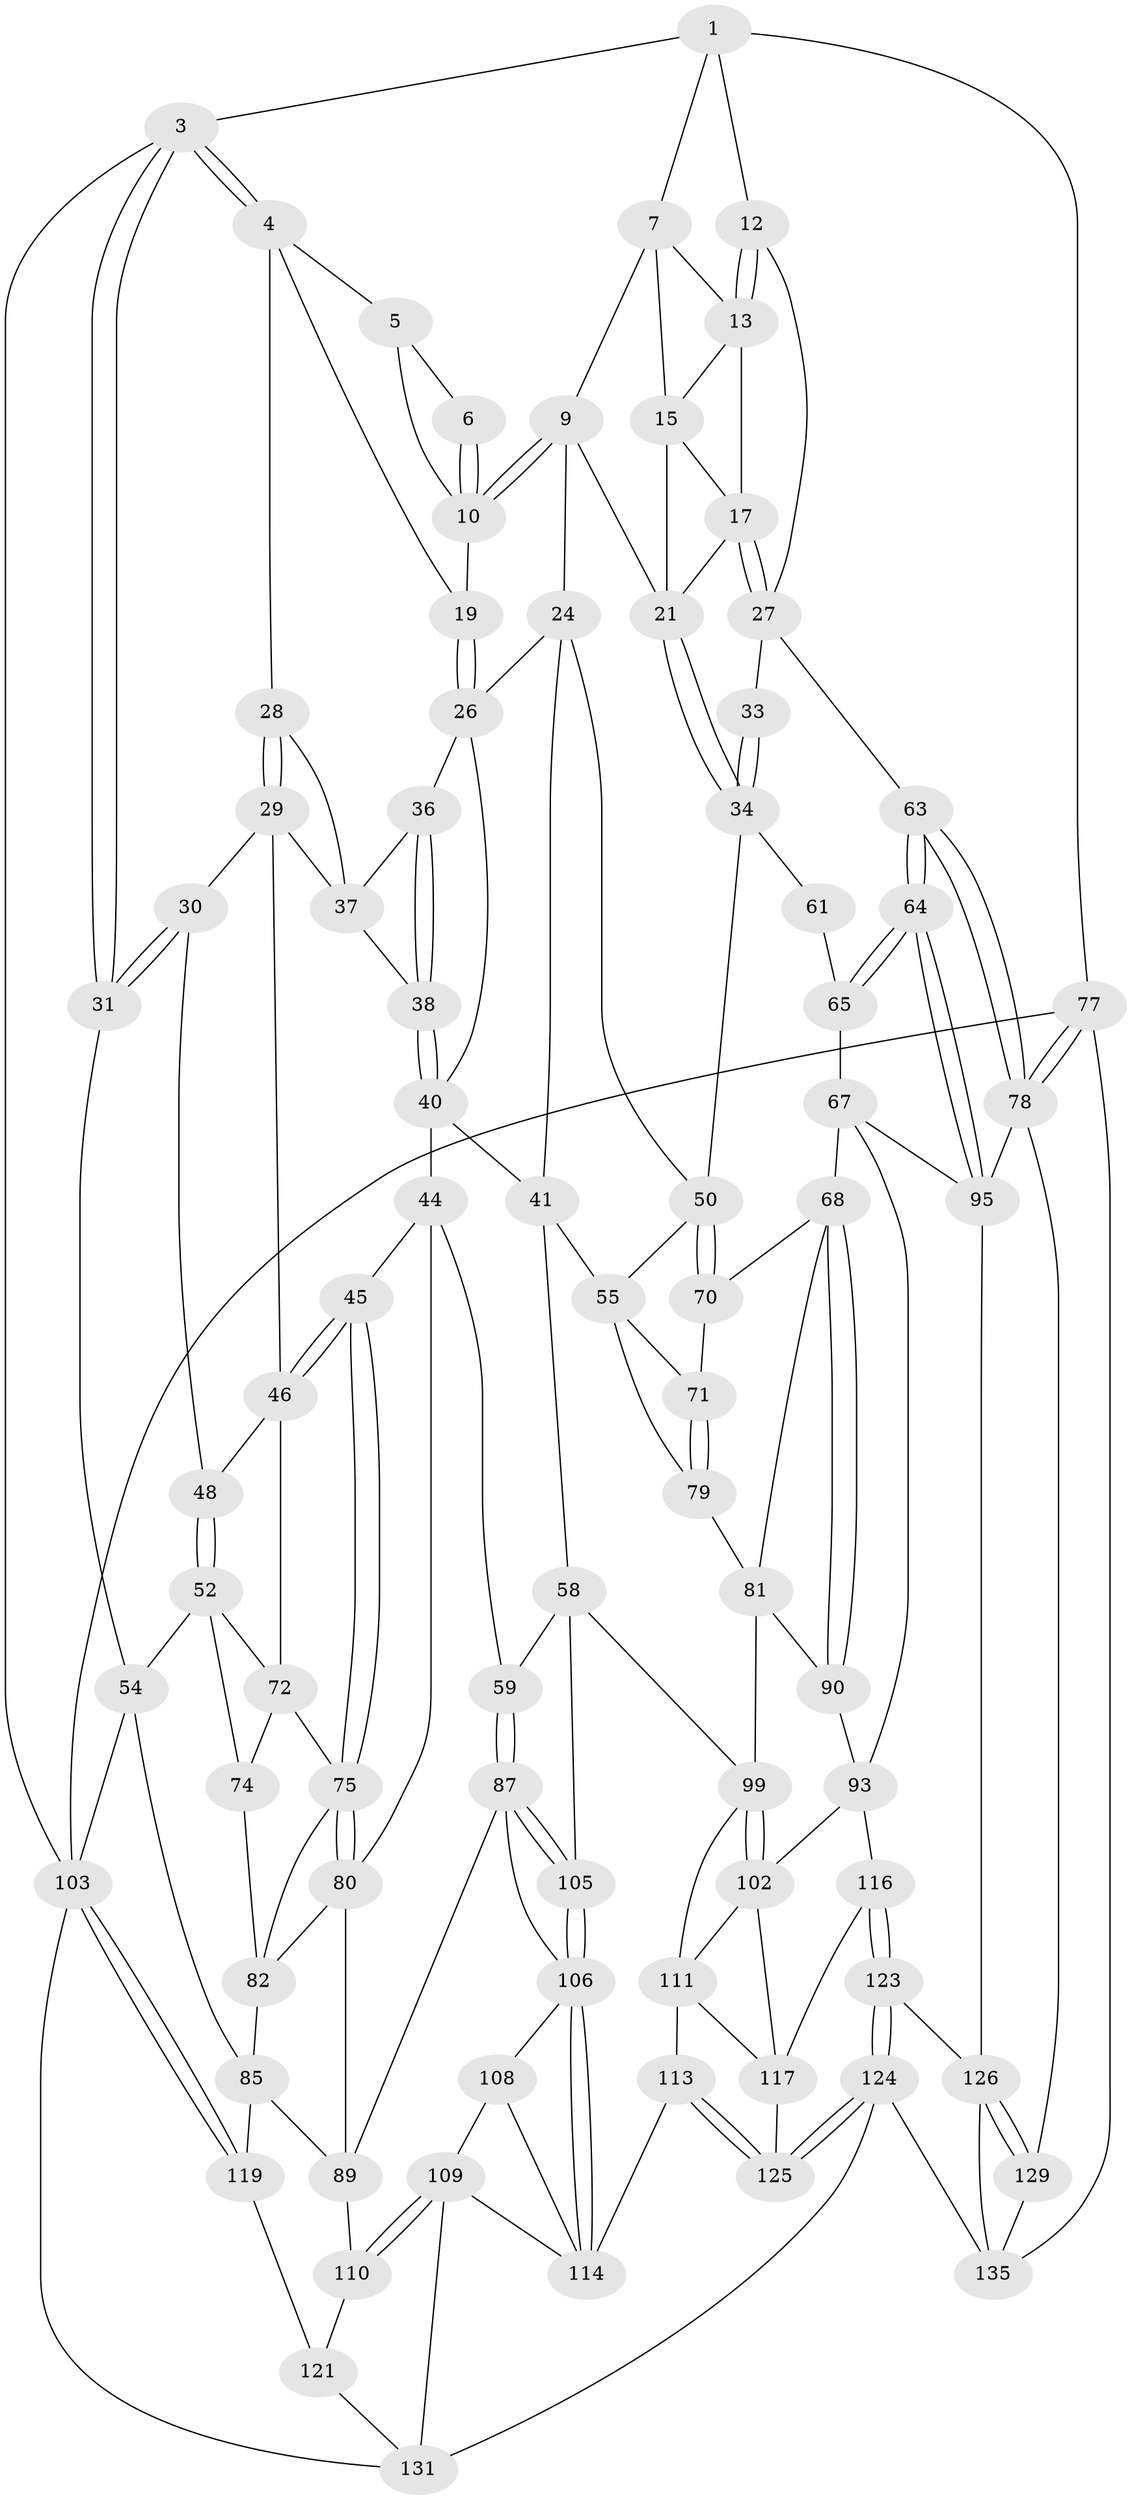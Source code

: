 // original degree distribution, {3: 0.022058823529411766, 6: 0.22058823529411764, 4: 0.22058823529411764, 5: 0.5367647058823529}
// Generated by graph-tools (version 1.1) at 2025/42/03/06/25 10:42:28]
// undirected, 83 vertices, 186 edges
graph export_dot {
graph [start="1"]
  node [color=gray90,style=filled];
  1 [pos="+0.8449632193615922+0",super="+2"];
  3 [pos="+0+0"];
  4 [pos="+0.18229442792051243+0",super="+20"];
  5 [pos="+0.3014693312749837+0"];
  6 [pos="+0.5491722747887637+0"];
  7 [pos="+0.8164785779605104+0",super="+8"];
  9 [pos="+0.5991344009337297+0.14833667853809474",super="+23"];
  10 [pos="+0.5733899711914439+0.1309275401241815",super="+11"];
  12 [pos="+1+0.14375713519667735"];
  13 [pos="+0.8520695792799976+0.02126512915889879",super="+14"];
  15 [pos="+0.7727133978966201+0.15473865987021188",super="+16"];
  17 [pos="+0.934162446997264+0.1639280019519959",super="+18"];
  19 [pos="+0.3669079602192966+0.1784430715211601"];
  21 [pos="+0.8253002898989573+0.332714476381567",super="+22"];
  24 [pos="+0.568534802999665+0.3574913590647164",super="+25"];
  26 [pos="+0.3746926121159084+0.23582118816829606",super="+35"];
  27 [pos="+1+0.18867566360479263",super="+32"];
  28 [pos="+0.130756013503878+0.20396604659899034"];
  29 [pos="+0.10385314812285128+0.2340453555073045",super="+43"];
  30 [pos="+0.028722968876216802+0.26935348246296187"];
  31 [pos="+0+0.2842241220238299"];
  33 [pos="+1+0.3601294254822856"];
  34 [pos="+0.8330947562485674+0.35165844664208973",super="+49"];
  36 [pos="+0.3005260809536818+0.30121901370702175"];
  37 [pos="+0.26663714921683046+0.2975472609880895",super="+39"];
  38 [pos="+0.27974356940451284+0.343660570432554"];
  40 [pos="+0.35242245368796066+0.37549469548918785",super="+42"];
  41 [pos="+0.39506970986449186+0.426826390049268",super="+57"];
  44 [pos="+0.26697894014521706+0.49869024156805114",super="+60"];
  45 [pos="+0.2566196256121068+0.49586730078522234"];
  46 [pos="+0.23957961289656074+0.48363862685636694",super="+47"];
  48 [pos="+0.06418272319214703+0.3557585813811929"];
  50 [pos="+0.786067701629264+0.4500254130692348",super="+51"];
  52 [pos="+0.02959283514558101+0.5074368345886634",super="+53"];
  54 [pos="+0+0.5069003697314728",super="+86"];
  55 [pos="+0.5819035198904549+0.4717699723697733",super="+56"];
  58 [pos="+0.48014059922606694+0.6304845831504415",super="+101"];
  59 [pos="+0.4140187717717689+0.6426550469163"];
  61 [pos="+0.8482467781429814+0.4492161096998301",super="+62"];
  63 [pos="+1+0.7047196355999163"];
  64 [pos="+1+0.7053751634351659"];
  65 [pos="+0.934453390226557+0.5757122182781814",super="+66"];
  67 [pos="+0.808909513803601+0.6337619748827544",super="+92"];
  68 [pos="+0.7740081648895936+0.6197997962684294",super="+69"];
  70 [pos="+0.753469667129919+0.5513287996211732"];
  71 [pos="+0.7241649905553501+0.5453258228316885"];
  72 [pos="+0.1264515206004603+0.4935236323823909",super="+73"];
  74 [pos="+0.07521472564970647+0.6247344387665293"];
  75 [pos="+0.18581450981568967+0.5973478304210181",super="+76"];
  77 [pos="+1+1"];
  78 [pos="+1+1",super="+128"];
  79 [pos="+0.5264187848490813+0.5996762896901997"];
  80 [pos="+0.24261433039793806+0.6651930822268696",super="+84"];
  81 [pos="+0.5650184636950955+0.6223591608173042",super="+91"];
  82 [pos="+0.14120309745582052+0.6621674899562698",super="+83"];
  85 [pos="+0.09157953359956353+0.6864380589523842",super="+98"];
  87 [pos="+0.38665088667309044+0.6897470541932307",super="+88"];
  89 [pos="+0.25629172318112536+0.7470433742127455",super="+97"];
  90 [pos="+0.694594930916097+0.6779025427220192"];
  93 [pos="+0.7799560309956947+0.8273955427928436",super="+94"];
  95 [pos="+0.8924699924124606+0.8176088975023361",super="+96"];
  99 [pos="+0.604623415802121+0.7826592939877298",super="+100"];
  102 [pos="+0.624769372031707+0.7971109427916229",super="+115"];
  103 [pos="+0+1",super="+104"];
  105 [pos="+0.4481873455058013+0.8280643627669284"];
  106 [pos="+0.4375696004985171+0.8477435656268638",super="+107"];
  108 [pos="+0.3011317414047338+0.8928553136630246"];
  109 [pos="+0.29144072274577987+0.896998896415927",super="+130"];
  110 [pos="+0.24657355499405145+0.8768189588329679"];
  111 [pos="+0.542406294912823+0.8410674138308585",super="+112"];
  113 [pos="+0.4764836612607663+0.9186983980980505"];
  114 [pos="+0.47352170153656736+0.9188195784314662",super="+120"];
  116 [pos="+0.7307154475889029+0.8807407660254456"];
  117 [pos="+0.6373034109793168+0.8884944208588844",super="+118"];
  119 [pos="+0.028624038859134334+0.8724224183138625",super="+122"];
  121 [pos="+0.21961658742656082+0.9061338157641593",super="+133"];
  123 [pos="+0.7356576710434887+0.947079153596693"];
  124 [pos="+0.6545433917526945+1",super="+134"];
  125 [pos="+0.6080199931432418+1"];
  126 [pos="+0.8670667322111448+0.8877619070035925",super="+127"];
  129 [pos="+0.9940824111136848+1"];
  131 [pos="+0.3488846806140925+1",super="+132"];
  135 [pos="+0.8486087927562913+1",super="+136"];
  1 -- 7;
  1 -- 3;
  1 -- 12;
  1 -- 77;
  3 -- 4;
  3 -- 4;
  3 -- 31;
  3 -- 31;
  3 -- 103;
  4 -- 5;
  4 -- 19;
  4 -- 28;
  5 -- 6;
  5 -- 10;
  6 -- 10;
  6 -- 10;
  7 -- 9;
  7 -- 13;
  7 -- 15;
  9 -- 10;
  9 -- 10;
  9 -- 24;
  9 -- 21;
  10 -- 19;
  12 -- 13;
  12 -- 13;
  12 -- 27;
  13 -- 17;
  13 -- 15;
  15 -- 17;
  15 -- 21;
  17 -- 27;
  17 -- 27;
  17 -- 21;
  19 -- 26;
  19 -- 26;
  21 -- 34;
  21 -- 34;
  24 -- 50;
  24 -- 41;
  24 -- 26;
  26 -- 40;
  26 -- 36;
  27 -- 33;
  27 -- 63;
  28 -- 29;
  28 -- 29;
  28 -- 37;
  29 -- 30;
  29 -- 46;
  29 -- 37;
  30 -- 31;
  30 -- 31;
  30 -- 48;
  31 -- 54;
  33 -- 34;
  33 -- 34;
  34 -- 50;
  34 -- 61;
  36 -- 37;
  36 -- 38;
  36 -- 38;
  37 -- 38;
  38 -- 40;
  38 -- 40;
  40 -- 41;
  40 -- 44;
  41 -- 58;
  41 -- 55;
  44 -- 45;
  44 -- 80;
  44 -- 59;
  45 -- 46;
  45 -- 46;
  45 -- 75;
  45 -- 75;
  46 -- 48;
  46 -- 72;
  48 -- 52;
  48 -- 52;
  50 -- 70;
  50 -- 70;
  50 -- 55;
  52 -- 72;
  52 -- 74;
  52 -- 54;
  54 -- 85;
  54 -- 103;
  55 -- 71;
  55 -- 79;
  58 -- 59;
  58 -- 105;
  58 -- 99;
  59 -- 87;
  59 -- 87;
  61 -- 65 [weight=2];
  63 -- 64;
  63 -- 64;
  63 -- 78;
  63 -- 78;
  64 -- 65;
  64 -- 65;
  64 -- 95;
  64 -- 95;
  65 -- 67;
  67 -- 68;
  67 -- 93;
  67 -- 95;
  68 -- 90;
  68 -- 90;
  68 -- 81;
  68 -- 70;
  70 -- 71;
  71 -- 79;
  71 -- 79;
  72 -- 74;
  72 -- 75;
  74 -- 82;
  75 -- 80;
  75 -- 80;
  75 -- 82;
  77 -- 78;
  77 -- 78;
  77 -- 135;
  77 -- 103;
  78 -- 129;
  78 -- 95;
  79 -- 81;
  80 -- 89;
  80 -- 82;
  81 -- 90;
  81 -- 99;
  82 -- 85;
  85 -- 119;
  85 -- 89;
  87 -- 105;
  87 -- 105;
  87 -- 89;
  87 -- 106;
  89 -- 110;
  90 -- 93;
  93 -- 116;
  93 -- 102;
  95 -- 126;
  99 -- 102;
  99 -- 102;
  99 -- 111;
  102 -- 117;
  102 -- 111;
  103 -- 119;
  103 -- 119;
  103 -- 131;
  105 -- 106;
  105 -- 106;
  106 -- 114;
  106 -- 114;
  106 -- 108;
  108 -- 109;
  108 -- 114;
  109 -- 110;
  109 -- 110;
  109 -- 131;
  109 -- 114;
  110 -- 121;
  111 -- 113;
  111 -- 117;
  113 -- 114;
  113 -- 125;
  113 -- 125;
  116 -- 117;
  116 -- 123;
  116 -- 123;
  117 -- 125;
  119 -- 121 [weight=2];
  121 -- 131;
  123 -- 124;
  123 -- 124;
  123 -- 126;
  124 -- 125;
  124 -- 125;
  124 -- 131;
  124 -- 135;
  126 -- 129;
  126 -- 129;
  126 -- 135;
  129 -- 135;
}
